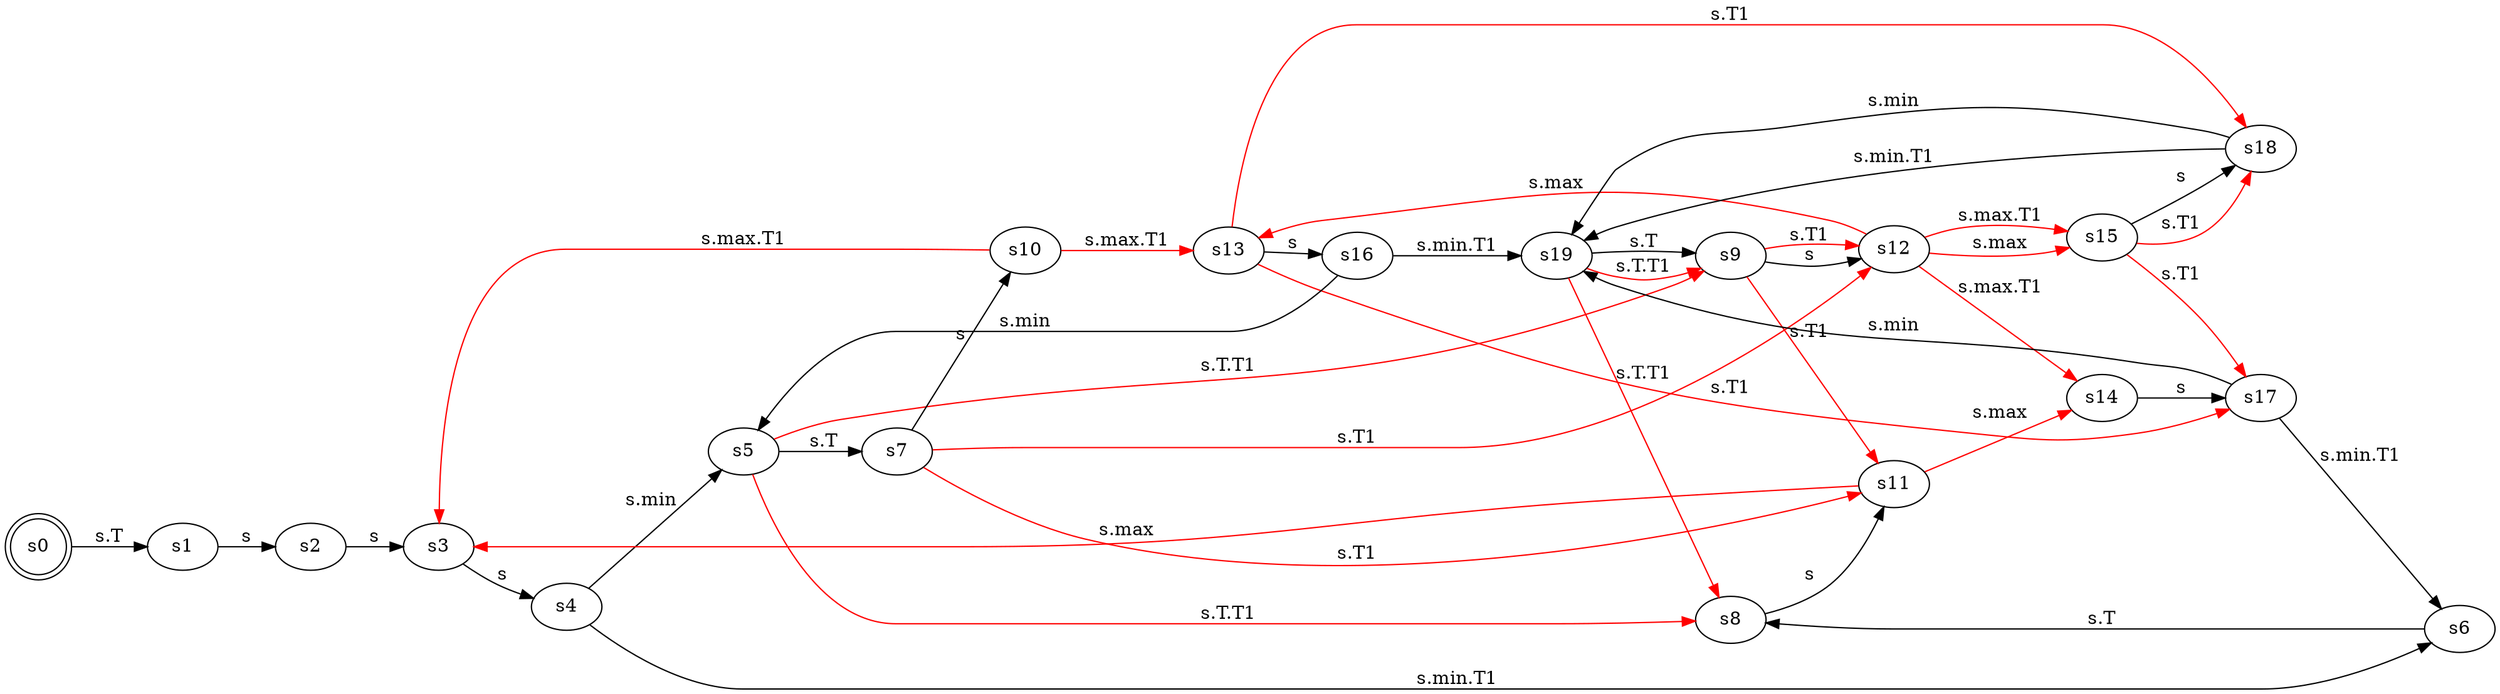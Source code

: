 digraph Skew { 
  rankdir="LR"
  s0 [ shape="doublecircle" ]
  s0->s1 [
    label= "s.T"
  ] ;
  s1->s2 [
    label= "s"
  ] ;
  s2->s3 [
    label= "s"
  ] ;
  s3->s4 [
    label= "s"
  ] ;
  s4->s5 [
    label= "s.min"
  ] ;
  s4->s6 [
    label= "s.min.T1"
  ] ;
  s5->s7 [
    label= "s.T"
  ] ;
  s5->s8 [
    color = "red"label= "s.T.T1"
  ] ;
  s5->s9 [
    color = "red"label= "s.T.T1"
  ] ;
  s6->s8 [
    label= "s.T"
  ] ;
  s7->s10 [
    label= "s"
  ] ;
  s7->s11 [
    color = "red"label= "s.T1"
  ] ;
  s7->s12 [
    color = "red"label= "s.T1"
  ] ;
  s8->s11 [
    label= "s"
  ] ;
  s9->s12 [
    label= "s"
  ] ;
  s9->s11 [
    color = "red"label= "s.T1"
  ] ;
  s9->s12 [
    color = "red"label= "s.T1"
  ] ;
  s10->s3 [
    color = "red"label= "s.max.T1"
  ] ;
  s10->s13 [
    color = "red"label= "s.max.T1"
  ] ;
  s11->s3 [
    color = "red"label= "s.max"
  ] ;
  s11->s14 [
    color = "red"label= "s.max"
  ] ;
  s12->s13 [
    color = "red"label= "s.max"
  ] ;
  s12->s14 [
    color = "red"label= "s.max.T1"
  ] ;
  s12->s15 [
    color = "red"label= "s.max.T1"
  ] ;
  s12->s15 [
    color = "red"label= "s.max"
  ] ;
  s13->s16 [
    label= "s"
  ] ;
  s13->s17 [
    color = "red"label= "s.T1"
  ] ;
  s13->s18 [
    color = "red"label= "s.T1"
  ] ;
  s14->s17 [
    label= "s"
  ] ;
  s15->s18 [
    label= "s"
  ] ;
  s15->s17 [
    color = "red"label= "s.T1"
  ] ;
  s15->s18 [
    color = "red"label= "s.T1"
  ] ;
  s16->s5 [
    label= "s.min"
  ] ;
  s16->s19 [
    label= "s.min.T1"
  ] ;
  s17->s19 [
    label= "s.min"
  ] ;
  s17->s6 [
    label= "s.min.T1"
  ] ;
  s18->s19 [
    label= "s.min"
  ] ;
  s18->s19 [
    label= "s.min.T1"
  ] ;
  s19->s9 [
    label= "s.T"
  ] ;
  s19->s8 [
    color = "red"label= "s.T.T1"
  ] ;
  s19->s9 [
    color = "red"label= "s.T.T1"
  ] ;
}


